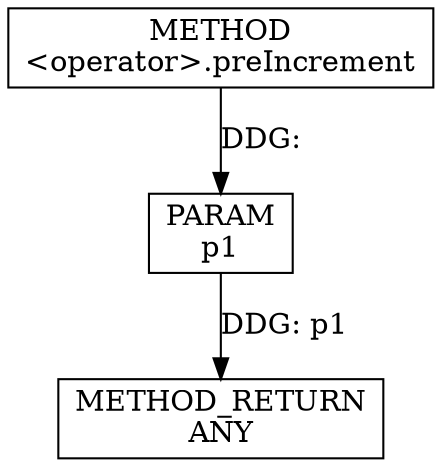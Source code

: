 digraph "&lt;operator&gt;.preIncrement" {  
node [shape="rect"];  
"111669149712" [label = <METHOD<BR/>&lt;operator&gt;.preIncrement> ]
"128849018896" [label = <METHOD_RETURN<BR/>ANY> ]
"115964117011" [label = <PARAM<BR/>p1> ]
  "115964117011" -> "128849018896"  [ label = "DDG: p1"] 
  "111669149712" -> "115964117011"  [ label = "DDG: "] 
}
